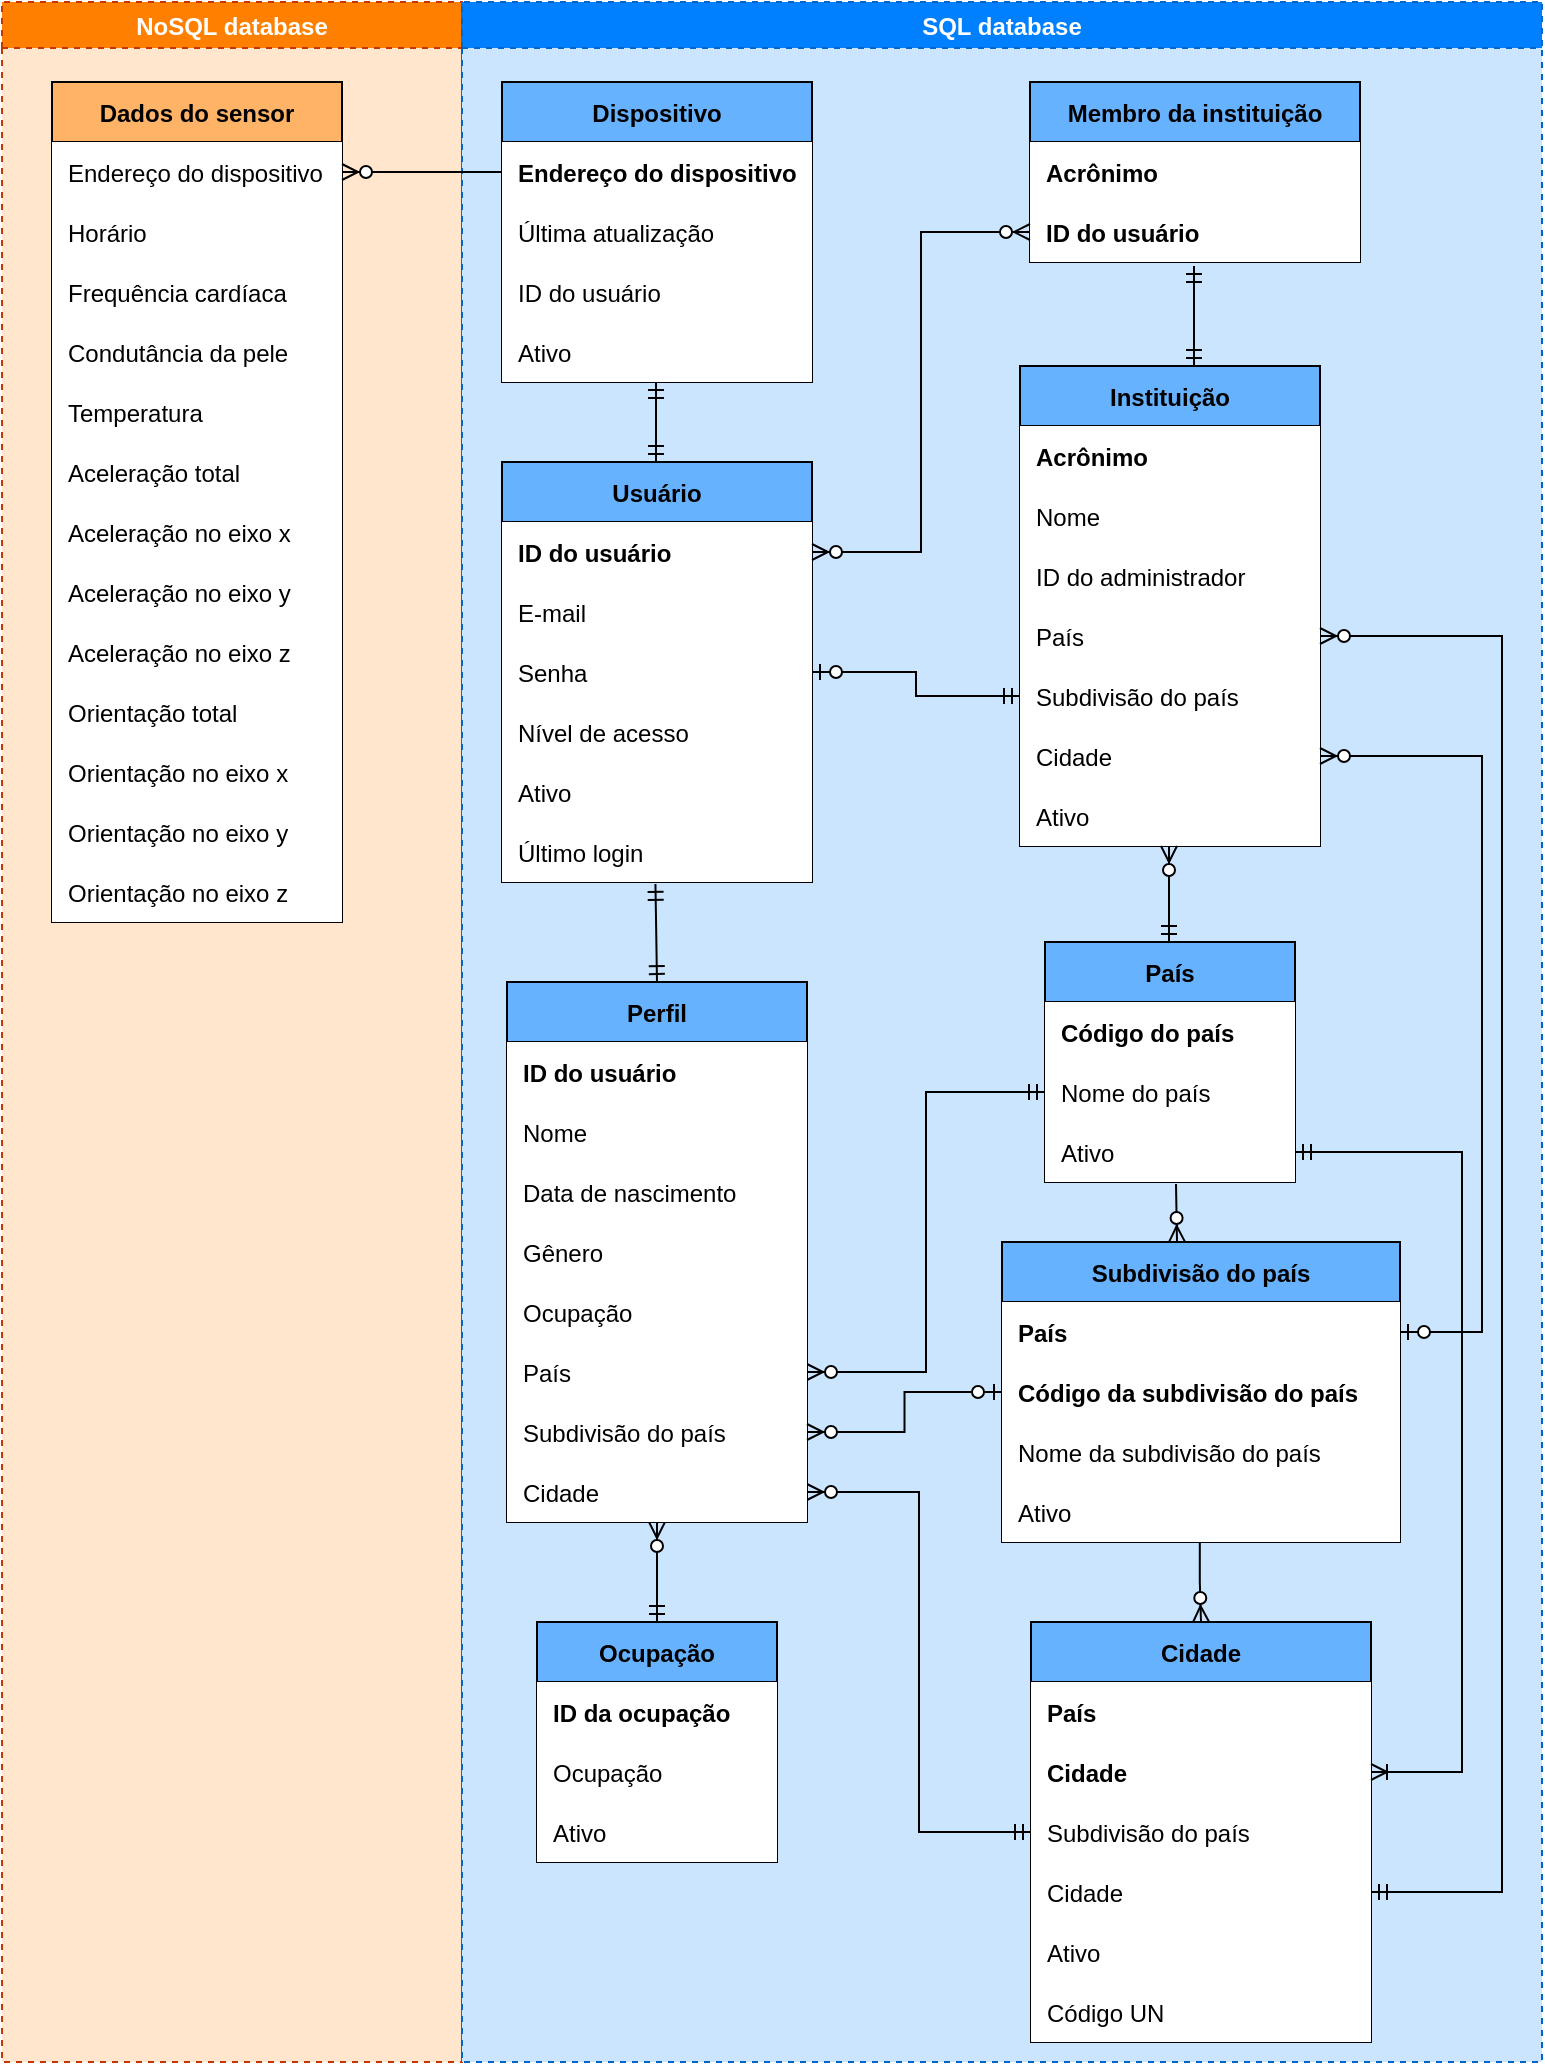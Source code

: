 <mxfile version="17.4.3" type="github">
  <diagram name="Page-1" id="52a04d89-c75d-2922-d76d-85b35f80e030">
    <mxGraphModel dx="1422" dy="794" grid="1" gridSize="10" guides="1" tooltips="1" connect="1" arrows="1" fold="1" page="1" pageScale="1" pageWidth="1100" pageHeight="850" background="none" math="0" shadow="0">
      <root>
        <mxCell id="0" />
        <mxCell id="1" parent="0" />
        <mxCell id="K3WVoDSNx91NNgabxfpI-1" value="NoSQL database" style="swimlane;dashed=1;fillColor=#FF8000;strokeColor=#C73500;fontColor=#FFFFFF;swimlaneFillColor=#FFE6CC;" vertex="1" parent="1">
          <mxGeometry width="230" height="1030" as="geometry" />
        </mxCell>
        <mxCell id="K3WVoDSNx91NNgabxfpI-2" value="Dados do sensor" style="shape=table;startSize=30;container=1;collapsible=1;childLayout=tableLayout;fixedRows=1;rowLines=0;fontStyle=1;align=center;resizeLast=1;fillColor=#FFB366;" vertex="1" parent="K3WVoDSNx91NNgabxfpI-1">
          <mxGeometry x="25" y="40" width="145" height="420" as="geometry" />
        </mxCell>
        <mxCell id="K3WVoDSNx91NNgabxfpI-3" style="shape=partialRectangle;collapsible=0;dropTarget=0;pointerEvents=0;fillColor=none;top=0;left=0;bottom=0;right=0;points=[[0,0.5],[1,0.5]];portConstraint=eastwest;" vertex="1" parent="K3WVoDSNx91NNgabxfpI-2">
          <mxGeometry y="30" width="145" height="30" as="geometry" />
        </mxCell>
        <mxCell id="K3WVoDSNx91NNgabxfpI-4" value="Endereço do dispositivo" style="shape=partialRectangle;connectable=0;fillColor=default;top=0;left=0;bottom=0;right=0;align=left;spacingLeft=6;overflow=hidden;" vertex="1" parent="K3WVoDSNx91NNgabxfpI-3">
          <mxGeometry width="145" height="30" as="geometry">
            <mxRectangle width="145" height="30" as="alternateBounds" />
          </mxGeometry>
        </mxCell>
        <mxCell id="K3WVoDSNx91NNgabxfpI-6" value="" style="shape=partialRectangle;collapsible=0;dropTarget=0;pointerEvents=0;fillColor=none;top=0;left=0;bottom=0;right=0;points=[[0,0.5],[1,0.5]];portConstraint=eastwest;" vertex="1" parent="K3WVoDSNx91NNgabxfpI-2">
          <mxGeometry y="60" width="145" height="30" as="geometry" />
        </mxCell>
        <mxCell id="K3WVoDSNx91NNgabxfpI-7" value="Horário" style="shape=partialRectangle;connectable=0;fillColor=default;top=0;left=0;bottom=0;right=0;align=left;spacingLeft=6;overflow=hidden;" vertex="1" parent="K3WVoDSNx91NNgabxfpI-6">
          <mxGeometry width="145" height="30" as="geometry">
            <mxRectangle width="145" height="30" as="alternateBounds" />
          </mxGeometry>
        </mxCell>
        <mxCell id="K3WVoDSNx91NNgabxfpI-9" value="" style="shape=partialRectangle;collapsible=0;dropTarget=0;pointerEvents=0;fillColor=none;top=0;left=0;bottom=0;right=0;points=[[0,0.5],[1,0.5]];portConstraint=eastwest;" vertex="1" parent="K3WVoDSNx91NNgabxfpI-2">
          <mxGeometry y="90" width="145" height="30" as="geometry" />
        </mxCell>
        <mxCell id="K3WVoDSNx91NNgabxfpI-10" value="Frequência cardíaca" style="shape=partialRectangle;connectable=0;fillColor=default;top=0;left=0;bottom=0;right=0;align=left;spacingLeft=6;overflow=hidden;" vertex="1" parent="K3WVoDSNx91NNgabxfpI-9">
          <mxGeometry width="145" height="30" as="geometry">
            <mxRectangle width="145" height="30" as="alternateBounds" />
          </mxGeometry>
        </mxCell>
        <mxCell id="K3WVoDSNx91NNgabxfpI-12" style="shape=partialRectangle;collapsible=0;dropTarget=0;pointerEvents=0;fillColor=none;top=0;left=0;bottom=0;right=0;points=[[0,0.5],[1,0.5]];portConstraint=eastwest;" vertex="1" parent="K3WVoDSNx91NNgabxfpI-2">
          <mxGeometry y="120" width="145" height="30" as="geometry" />
        </mxCell>
        <mxCell id="K3WVoDSNx91NNgabxfpI-13" value="Condutância da pele" style="shape=partialRectangle;connectable=0;fillColor=default;top=0;left=0;bottom=0;right=0;align=left;spacingLeft=6;overflow=hidden;" vertex="1" parent="K3WVoDSNx91NNgabxfpI-12">
          <mxGeometry width="145" height="30" as="geometry">
            <mxRectangle width="145" height="30" as="alternateBounds" />
          </mxGeometry>
        </mxCell>
        <mxCell id="K3WVoDSNx91NNgabxfpI-15" style="shape=partialRectangle;collapsible=0;dropTarget=0;pointerEvents=0;fillColor=none;top=0;left=0;bottom=0;right=0;points=[[0,0.5],[1,0.5]];portConstraint=eastwest;" vertex="1" parent="K3WVoDSNx91NNgabxfpI-2">
          <mxGeometry y="150" width="145" height="30" as="geometry" />
        </mxCell>
        <mxCell id="K3WVoDSNx91NNgabxfpI-16" value="Temperatura" style="shape=partialRectangle;connectable=0;fillColor=default;top=0;left=0;bottom=0;right=0;align=left;spacingLeft=6;overflow=hidden;" vertex="1" parent="K3WVoDSNx91NNgabxfpI-15">
          <mxGeometry width="145" height="30" as="geometry">
            <mxRectangle width="145" height="30" as="alternateBounds" />
          </mxGeometry>
        </mxCell>
        <mxCell id="K3WVoDSNx91NNgabxfpI-18" style="shape=partialRectangle;collapsible=0;dropTarget=0;pointerEvents=0;fillColor=none;top=0;left=0;bottom=0;right=0;points=[[0,0.5],[1,0.5]];portConstraint=eastwest;" vertex="1" parent="K3WVoDSNx91NNgabxfpI-2">
          <mxGeometry y="180" width="145" height="30" as="geometry" />
        </mxCell>
        <mxCell id="K3WVoDSNx91NNgabxfpI-19" value="Aceleração total" style="shape=partialRectangle;connectable=0;fillColor=default;top=0;left=0;bottom=0;right=0;align=left;spacingLeft=6;overflow=hidden;" vertex="1" parent="K3WVoDSNx91NNgabxfpI-18">
          <mxGeometry width="145" height="30" as="geometry">
            <mxRectangle width="145" height="30" as="alternateBounds" />
          </mxGeometry>
        </mxCell>
        <mxCell id="K3WVoDSNx91NNgabxfpI-21" style="shape=partialRectangle;collapsible=0;dropTarget=0;pointerEvents=0;fillColor=none;top=0;left=0;bottom=0;right=0;points=[[0,0.5],[1,0.5]];portConstraint=eastwest;" vertex="1" parent="K3WVoDSNx91NNgabxfpI-2">
          <mxGeometry y="210" width="145" height="30" as="geometry" />
        </mxCell>
        <mxCell id="K3WVoDSNx91NNgabxfpI-22" value="Aceleração no eixo x" style="shape=partialRectangle;connectable=0;fillColor=default;top=0;left=0;bottom=0;right=0;align=left;spacingLeft=6;overflow=hidden;" vertex="1" parent="K3WVoDSNx91NNgabxfpI-21">
          <mxGeometry width="145" height="30" as="geometry">
            <mxRectangle width="145" height="30" as="alternateBounds" />
          </mxGeometry>
        </mxCell>
        <mxCell id="K3WVoDSNx91NNgabxfpI-24" style="shape=partialRectangle;collapsible=0;dropTarget=0;pointerEvents=0;fillColor=none;top=0;left=0;bottom=0;right=0;points=[[0,0.5],[1,0.5]];portConstraint=eastwest;" vertex="1" parent="K3WVoDSNx91NNgabxfpI-2">
          <mxGeometry y="240" width="145" height="30" as="geometry" />
        </mxCell>
        <mxCell id="K3WVoDSNx91NNgabxfpI-25" value="Aceleração no eixo y" style="shape=partialRectangle;connectable=0;fillColor=default;top=0;left=0;bottom=0;right=0;align=left;spacingLeft=6;overflow=hidden;" vertex="1" parent="K3WVoDSNx91NNgabxfpI-24">
          <mxGeometry width="145" height="30" as="geometry">
            <mxRectangle width="145" height="30" as="alternateBounds" />
          </mxGeometry>
        </mxCell>
        <mxCell id="K3WVoDSNx91NNgabxfpI-27" style="shape=partialRectangle;collapsible=0;dropTarget=0;pointerEvents=0;fillColor=none;top=0;left=0;bottom=0;right=0;points=[[0,0.5],[1,0.5]];portConstraint=eastwest;" vertex="1" parent="K3WVoDSNx91NNgabxfpI-2">
          <mxGeometry y="270" width="145" height="30" as="geometry" />
        </mxCell>
        <mxCell id="K3WVoDSNx91NNgabxfpI-28" value="Aceleração no eixo z" style="shape=partialRectangle;connectable=0;fillColor=default;top=0;left=0;bottom=0;right=0;align=left;spacingLeft=6;overflow=hidden;" vertex="1" parent="K3WVoDSNx91NNgabxfpI-27">
          <mxGeometry width="145" height="30" as="geometry">
            <mxRectangle width="145" height="30" as="alternateBounds" />
          </mxGeometry>
        </mxCell>
        <mxCell id="K3WVoDSNx91NNgabxfpI-30" style="shape=partialRectangle;collapsible=0;dropTarget=0;pointerEvents=0;fillColor=none;top=0;left=0;bottom=0;right=0;points=[[0,0.5],[1,0.5]];portConstraint=eastwest;" vertex="1" parent="K3WVoDSNx91NNgabxfpI-2">
          <mxGeometry y="300" width="145" height="30" as="geometry" />
        </mxCell>
        <mxCell id="K3WVoDSNx91NNgabxfpI-31" value="Orientação total" style="shape=partialRectangle;connectable=0;fillColor=default;top=0;left=0;bottom=0;right=0;align=left;spacingLeft=6;overflow=hidden;" vertex="1" parent="K3WVoDSNx91NNgabxfpI-30">
          <mxGeometry width="145" height="30" as="geometry">
            <mxRectangle width="145" height="30" as="alternateBounds" />
          </mxGeometry>
        </mxCell>
        <mxCell id="K3WVoDSNx91NNgabxfpI-33" style="shape=partialRectangle;collapsible=0;dropTarget=0;pointerEvents=0;fillColor=none;top=0;left=0;bottom=0;right=0;points=[[0,0.5],[1,0.5]];portConstraint=eastwest;" vertex="1" parent="K3WVoDSNx91NNgabxfpI-2">
          <mxGeometry y="330" width="145" height="30" as="geometry" />
        </mxCell>
        <mxCell id="K3WVoDSNx91NNgabxfpI-34" value="Orientação no eixo x" style="shape=partialRectangle;connectable=0;fillColor=default;top=0;left=0;bottom=0;right=0;align=left;spacingLeft=6;overflow=hidden;" vertex="1" parent="K3WVoDSNx91NNgabxfpI-33">
          <mxGeometry width="145" height="30" as="geometry">
            <mxRectangle width="145" height="30" as="alternateBounds" />
          </mxGeometry>
        </mxCell>
        <mxCell id="K3WVoDSNx91NNgabxfpI-36" style="shape=partialRectangle;collapsible=0;dropTarget=0;pointerEvents=0;fillColor=none;top=0;left=0;bottom=0;right=0;points=[[0,0.5],[1,0.5]];portConstraint=eastwest;" vertex="1" parent="K3WVoDSNx91NNgabxfpI-2">
          <mxGeometry y="360" width="145" height="30" as="geometry" />
        </mxCell>
        <mxCell id="K3WVoDSNx91NNgabxfpI-37" value="Orientação no eixo y" style="shape=partialRectangle;connectable=0;fillColor=default;top=0;left=0;bottom=0;right=0;align=left;spacingLeft=6;overflow=hidden;" vertex="1" parent="K3WVoDSNx91NNgabxfpI-36">
          <mxGeometry width="145" height="30" as="geometry">
            <mxRectangle width="145" height="30" as="alternateBounds" />
          </mxGeometry>
        </mxCell>
        <mxCell id="K3WVoDSNx91NNgabxfpI-39" style="shape=partialRectangle;collapsible=0;dropTarget=0;pointerEvents=0;fillColor=none;top=0;left=0;bottom=0;right=0;points=[[0,0.5],[1,0.5]];portConstraint=eastwest;" vertex="1" parent="K3WVoDSNx91NNgabxfpI-2">
          <mxGeometry y="390" width="145" height="30" as="geometry" />
        </mxCell>
        <mxCell id="K3WVoDSNx91NNgabxfpI-40" value="Orientação no eixo z" style="shape=partialRectangle;connectable=0;fillColor=default;top=0;left=0;bottom=0;right=0;align=left;spacingLeft=6;overflow=hidden;" vertex="1" parent="K3WVoDSNx91NNgabxfpI-39">
          <mxGeometry width="145" height="30" as="geometry">
            <mxRectangle width="145" height="30" as="alternateBounds" />
          </mxGeometry>
        </mxCell>
        <mxCell id="K3WVoDSNx91NNgabxfpI-42" value="SQL database" style="swimlane;dashed=1;fillColor=#007FFF;fontColor=#ffffff;strokeColor=#0066CC;swimlaneFillColor=#CCE5FF;" vertex="1" parent="1">
          <mxGeometry x="230" width="540" height="1030" as="geometry" />
        </mxCell>
        <mxCell id="K3WVoDSNx91NNgabxfpI-43" value="" style="fontSize=12;html=1;endArrow=ERzeroToMany;endFill=1;rounded=0;entryX=0.5;entryY=0;entryDx=0;entryDy=0;exitX=0.62;exitY=1.033;exitDx=0;exitDy=0;exitPerimeter=0;" edge="1" parent="K3WVoDSNx91NNgabxfpI-42">
          <mxGeometry width="100" height="100" relative="1" as="geometry">
            <mxPoint x="357" y="590.99" as="sourcePoint" />
            <mxPoint x="357.5" y="620" as="targetPoint" />
          </mxGeometry>
        </mxCell>
        <mxCell id="K3WVoDSNx91NNgabxfpI-44" value="" style="edgeStyle=orthogonalEdgeStyle;fontSize=12;html=1;endArrow=ERzeroToMany;startArrow=ERmandOne;rounded=0;entryX=1;entryY=0.5;entryDx=0;entryDy=0;exitX=0;exitY=0.5;exitDx=0;exitDy=0;" edge="1" parent="K3WVoDSNx91NNgabxfpI-42" source="K3WVoDSNx91NNgabxfpI-112" target="K3WVoDSNx91NNgabxfpI-95">
          <mxGeometry width="100" height="100" relative="1" as="geometry">
            <mxPoint x="380" y="265" as="sourcePoint" />
            <mxPoint x="268" y="265" as="targetPoint" />
          </mxGeometry>
        </mxCell>
        <mxCell id="K3WVoDSNx91NNgabxfpI-45" value="" style="edgeStyle=orthogonalEdgeStyle;fontSize=12;html=1;endArrow=ERzeroToMany;startArrow=ERmandOne;rounded=0;entryX=1;entryY=0.5;entryDx=0;entryDy=0;exitX=0;exitY=0.5;exitDx=0;exitDy=0;" edge="1" parent="K3WVoDSNx91NNgabxfpI-42" source="K3WVoDSNx91NNgabxfpI-146" target="K3WVoDSNx91NNgabxfpI-103">
          <mxGeometry width="100" height="100" relative="1" as="geometry">
            <mxPoint x="380" y="431.25" as="sourcePoint" />
            <mxPoint x="268" y="302.5" as="targetPoint" />
          </mxGeometry>
        </mxCell>
        <mxCell id="K3WVoDSNx91NNgabxfpI-46" value="" style="fontSize=12;html=1;endArrow=ERzeroToMany;startArrow=ERmandOne;rounded=0;exitX=0.5;exitY=0;exitDx=0;exitDy=0;" edge="1" parent="K3WVoDSNx91NNgabxfpI-42" source="K3WVoDSNx91NNgabxfpI-162" target="K3WVoDSNx91NNgabxfpI-103">
          <mxGeometry width="100" height="100" relative="1" as="geometry">
            <mxPoint x="184.5" y="540" as="sourcePoint" />
            <mxPoint x="181.5" y="430" as="targetPoint" />
          </mxGeometry>
        </mxCell>
        <mxCell id="K3WVoDSNx91NNgabxfpI-47" value="" style="fontSize=12;html=1;endArrow=ERmandOne;startArrow=ERmandOne;rounded=0;entryX=0.495;entryY=1.033;entryDx=0;entryDy=0;entryPerimeter=0;exitX=0.5;exitY=0;exitDx=0;exitDy=0;" edge="1" parent="K3WVoDSNx91NNgabxfpI-42" target="K3WVoDSNx91NNgabxfpI-70" source="K3WVoDSNx91NNgabxfpI-74">
          <mxGeometry width="100" height="100" relative="1" as="geometry">
            <mxPoint x="189" y="490" as="sourcePoint" />
            <mxPoint x="160" y="370" as="targetPoint" />
          </mxGeometry>
        </mxCell>
        <mxCell id="K3WVoDSNx91NNgabxfpI-48" value="" style="fontSize=12;html=1;endArrow=ERzeroToMany;endFill=1;rounded=0;entryX=0.5;entryY=0;entryDx=0;entryDy=0;edgeStyle=orthogonalEdgeStyle;exitX=0.497;exitY=1;exitDx=0;exitDy=0;exitPerimeter=0;" edge="1" parent="K3WVoDSNx91NNgabxfpI-42" source="K3WVoDSNx91NNgabxfpI-133" target="K3WVoDSNx91NNgabxfpI-137">
          <mxGeometry width="100" height="100" relative="1" as="geometry">
            <mxPoint x="419" y="830" as="sourcePoint" />
            <mxPoint x="724" y="690" as="targetPoint" />
          </mxGeometry>
        </mxCell>
        <mxCell id="K3WVoDSNx91NNgabxfpI-49" value="Usuário" style="shape=table;startSize=30;container=1;collapsible=1;childLayout=tableLayout;fixedRows=1;rowLines=0;fontStyle=1;align=center;resizeLast=1;fillColor=#66B2FF;" vertex="1" parent="K3WVoDSNx91NNgabxfpI-42">
          <mxGeometry x="20" y="230" width="155" height="210" as="geometry" />
        </mxCell>
        <mxCell id="K3WVoDSNx91NNgabxfpI-50" value="" style="shape=partialRectangle;collapsible=0;dropTarget=0;pointerEvents=0;fillColor=none;top=0;left=0;bottom=1;right=0;points=[[0,0.5],[1,0.5]];portConstraint=eastwest;" vertex="1" parent="K3WVoDSNx91NNgabxfpI-49">
          <mxGeometry y="30" width="155" height="30" as="geometry" />
        </mxCell>
        <mxCell id="K3WVoDSNx91NNgabxfpI-52" value="ID do usuário" style="shape=partialRectangle;connectable=0;fillColor=default;top=0;left=0;bottom=0;right=0;align=left;spacingLeft=6;fontStyle=1;overflow=hidden;" vertex="1" parent="K3WVoDSNx91NNgabxfpI-50">
          <mxGeometry width="155" height="30" as="geometry">
            <mxRectangle width="155" height="30" as="alternateBounds" />
          </mxGeometry>
        </mxCell>
        <mxCell id="K3WVoDSNx91NNgabxfpI-54" value="" style="shape=partialRectangle;collapsible=0;dropTarget=0;pointerEvents=0;fillColor=none;top=0;left=0;bottom=0;right=0;points=[[0,0.5],[1,0.5]];portConstraint=eastwest;" vertex="1" parent="K3WVoDSNx91NNgabxfpI-49">
          <mxGeometry y="60" width="155" height="30" as="geometry" />
        </mxCell>
        <mxCell id="K3WVoDSNx91NNgabxfpI-56" value="E-mail" style="shape=partialRectangle;connectable=0;fillColor=default;top=0;left=0;bottom=0;right=0;align=left;spacingLeft=6;overflow=hidden;" vertex="1" parent="K3WVoDSNx91NNgabxfpI-54">
          <mxGeometry width="155" height="30" as="geometry">
            <mxRectangle width="155" height="30" as="alternateBounds" />
          </mxGeometry>
        </mxCell>
        <mxCell id="K3WVoDSNx91NNgabxfpI-58" value="" style="shape=partialRectangle;collapsible=0;dropTarget=0;pointerEvents=0;fillColor=none;top=0;left=0;bottom=0;right=0;points=[[0,0.5],[1,0.5]];portConstraint=eastwest;" vertex="1" parent="K3WVoDSNx91NNgabxfpI-49">
          <mxGeometry y="90" width="155" height="30" as="geometry" />
        </mxCell>
        <mxCell id="K3WVoDSNx91NNgabxfpI-60" value="Senha" style="shape=partialRectangle;connectable=0;fillColor=default;top=0;left=0;bottom=0;right=0;align=left;spacingLeft=6;overflow=hidden;" vertex="1" parent="K3WVoDSNx91NNgabxfpI-58">
          <mxGeometry width="155" height="30" as="geometry">
            <mxRectangle width="155" height="30" as="alternateBounds" />
          </mxGeometry>
        </mxCell>
        <mxCell id="K3WVoDSNx91NNgabxfpI-62" style="shape=partialRectangle;collapsible=0;dropTarget=0;pointerEvents=0;fillColor=none;top=0;left=0;bottom=0;right=0;points=[[0,0.5],[1,0.5]];portConstraint=eastwest;" vertex="1" parent="K3WVoDSNx91NNgabxfpI-49">
          <mxGeometry y="120" width="155" height="30" as="geometry" />
        </mxCell>
        <mxCell id="K3WVoDSNx91NNgabxfpI-64" value="Nível de acesso" style="shape=partialRectangle;connectable=0;fillColor=default;top=0;left=0;bottom=0;right=0;align=left;spacingLeft=6;overflow=hidden;" vertex="1" parent="K3WVoDSNx91NNgabxfpI-62">
          <mxGeometry width="155" height="30" as="geometry">
            <mxRectangle width="155" height="30" as="alternateBounds" />
          </mxGeometry>
        </mxCell>
        <mxCell id="K3WVoDSNx91NNgabxfpI-66" style="shape=partialRectangle;collapsible=0;dropTarget=0;pointerEvents=0;fillColor=none;top=0;left=0;bottom=0;right=0;points=[[0,0.5],[1,0.5]];portConstraint=eastwest;" vertex="1" parent="K3WVoDSNx91NNgabxfpI-49">
          <mxGeometry y="150" width="155" height="30" as="geometry" />
        </mxCell>
        <mxCell id="K3WVoDSNx91NNgabxfpI-68" value="Ativo" style="shape=partialRectangle;connectable=0;fillColor=default;top=0;left=0;bottom=0;right=0;align=left;spacingLeft=6;overflow=hidden;" vertex="1" parent="K3WVoDSNx91NNgabxfpI-66">
          <mxGeometry width="155" height="30" as="geometry">
            <mxRectangle width="155" height="30" as="alternateBounds" />
          </mxGeometry>
        </mxCell>
        <mxCell id="K3WVoDSNx91NNgabxfpI-70" style="shape=partialRectangle;collapsible=0;dropTarget=0;pointerEvents=0;fillColor=none;top=0;left=0;bottom=0;right=0;points=[[0,0.5],[1,0.5]];portConstraint=eastwest;" vertex="1" parent="K3WVoDSNx91NNgabxfpI-49">
          <mxGeometry y="180" width="155" height="30" as="geometry" />
        </mxCell>
        <mxCell id="K3WVoDSNx91NNgabxfpI-72" value="Último login" style="shape=partialRectangle;connectable=0;fillColor=default;top=0;left=0;bottom=0;right=0;align=left;spacingLeft=6;overflow=hidden;" vertex="1" parent="K3WVoDSNx91NNgabxfpI-70">
          <mxGeometry width="155" height="30" as="geometry">
            <mxRectangle width="155" height="30" as="alternateBounds" />
          </mxGeometry>
        </mxCell>
        <mxCell id="K3WVoDSNx91NNgabxfpI-74" value="Perfil" style="shape=table;startSize=30;container=1;collapsible=1;childLayout=tableLayout;fixedRows=1;rowLines=0;fontStyle=1;align=center;resizeLast=1;fillColor=#66B2FF;" vertex="1" parent="K3WVoDSNx91NNgabxfpI-42">
          <mxGeometry x="22.5" y="490" width="150" height="270" as="geometry" />
        </mxCell>
        <mxCell id="K3WVoDSNx91NNgabxfpI-75" value="" style="shape=partialRectangle;collapsible=0;dropTarget=0;pointerEvents=0;fillColor=none;top=0;left=0;bottom=1;right=0;points=[[0,0.5],[1,0.5]];portConstraint=eastwest;" vertex="1" parent="K3WVoDSNx91NNgabxfpI-74">
          <mxGeometry y="30" width="150" height="30" as="geometry" />
        </mxCell>
        <mxCell id="K3WVoDSNx91NNgabxfpI-77" value="ID do usuário" style="shape=partialRectangle;connectable=0;fillColor=default;top=0;left=0;bottom=0;right=0;align=left;spacingLeft=6;fontStyle=1;overflow=hidden;" vertex="1" parent="K3WVoDSNx91NNgabxfpI-75">
          <mxGeometry width="150" height="30" as="geometry">
            <mxRectangle width="150" height="30" as="alternateBounds" />
          </mxGeometry>
        </mxCell>
        <mxCell id="K3WVoDSNx91NNgabxfpI-79" value="" style="shape=partialRectangle;collapsible=0;dropTarget=0;pointerEvents=0;fillColor=none;top=0;left=0;bottom=0;right=0;points=[[0,0.5],[1,0.5]];portConstraint=eastwest;" vertex="1" parent="K3WVoDSNx91NNgabxfpI-74">
          <mxGeometry y="60" width="150" height="30" as="geometry" />
        </mxCell>
        <mxCell id="K3WVoDSNx91NNgabxfpI-81" value="Nome" style="shape=partialRectangle;connectable=0;fillColor=default;top=0;left=0;bottom=0;right=0;align=left;spacingLeft=6;overflow=hidden;" vertex="1" parent="K3WVoDSNx91NNgabxfpI-79">
          <mxGeometry width="150" height="30" as="geometry">
            <mxRectangle width="150" height="30" as="alternateBounds" />
          </mxGeometry>
        </mxCell>
        <mxCell id="K3WVoDSNx91NNgabxfpI-83" value="" style="shape=partialRectangle;collapsible=0;dropTarget=0;pointerEvents=0;fillColor=none;top=0;left=0;bottom=0;right=0;points=[[0,0.5],[1,0.5]];portConstraint=eastwest;" vertex="1" parent="K3WVoDSNx91NNgabxfpI-74">
          <mxGeometry y="90" width="150" height="30" as="geometry" />
        </mxCell>
        <mxCell id="K3WVoDSNx91NNgabxfpI-85" value="Data de nascimento" style="shape=partialRectangle;connectable=0;fillColor=default;top=0;left=0;bottom=0;right=0;align=left;spacingLeft=6;overflow=hidden;" vertex="1" parent="K3WVoDSNx91NNgabxfpI-83">
          <mxGeometry width="150" height="30" as="geometry">
            <mxRectangle width="150" height="30" as="alternateBounds" />
          </mxGeometry>
        </mxCell>
        <mxCell id="K3WVoDSNx91NNgabxfpI-87" style="shape=partialRectangle;collapsible=0;dropTarget=0;pointerEvents=0;fillColor=none;top=0;left=0;bottom=0;right=0;points=[[0,0.5],[1,0.5]];portConstraint=eastwest;" vertex="1" parent="K3WVoDSNx91NNgabxfpI-74">
          <mxGeometry y="120" width="150" height="30" as="geometry" />
        </mxCell>
        <mxCell id="K3WVoDSNx91NNgabxfpI-89" value="Gênero" style="shape=partialRectangle;connectable=0;fillColor=default;top=0;left=0;bottom=0;right=0;align=left;spacingLeft=6;overflow=hidden;" vertex="1" parent="K3WVoDSNx91NNgabxfpI-87">
          <mxGeometry width="150" height="30" as="geometry">
            <mxRectangle width="150" height="30" as="alternateBounds" />
          </mxGeometry>
        </mxCell>
        <mxCell id="K3WVoDSNx91NNgabxfpI-91" style="shape=partialRectangle;collapsible=0;dropTarget=0;pointerEvents=0;fillColor=none;top=0;left=0;bottom=0;right=0;points=[[0,0.5],[1,0.5]];portConstraint=eastwest;" vertex="1" parent="K3WVoDSNx91NNgabxfpI-74">
          <mxGeometry y="150" width="150" height="30" as="geometry" />
        </mxCell>
        <mxCell id="K3WVoDSNx91NNgabxfpI-93" value="Ocupação" style="shape=partialRectangle;connectable=0;fillColor=default;top=0;left=0;bottom=0;right=0;align=left;spacingLeft=6;overflow=hidden;" vertex="1" parent="K3WVoDSNx91NNgabxfpI-91">
          <mxGeometry width="150" height="30" as="geometry">
            <mxRectangle width="150" height="30" as="alternateBounds" />
          </mxGeometry>
        </mxCell>
        <mxCell id="K3WVoDSNx91NNgabxfpI-95" style="shape=partialRectangle;collapsible=0;dropTarget=0;pointerEvents=0;fillColor=none;top=0;left=0;bottom=0;right=0;points=[[0,0.5],[1,0.5]];portConstraint=eastwest;" vertex="1" parent="K3WVoDSNx91NNgabxfpI-74">
          <mxGeometry y="180" width="150" height="30" as="geometry" />
        </mxCell>
        <mxCell id="K3WVoDSNx91NNgabxfpI-97" value="País" style="shape=partialRectangle;connectable=0;fillColor=default;top=0;left=0;bottom=0;right=0;align=left;spacingLeft=6;overflow=hidden;" vertex="1" parent="K3WVoDSNx91NNgabxfpI-95">
          <mxGeometry width="150" height="30" as="geometry">
            <mxRectangle width="150" height="30" as="alternateBounds" />
          </mxGeometry>
        </mxCell>
        <mxCell id="K3WVoDSNx91NNgabxfpI-99" style="shape=partialRectangle;collapsible=0;dropTarget=0;pointerEvents=0;fillColor=none;top=0;left=0;bottom=0;right=0;points=[[0,0.5],[1,0.5]];portConstraint=eastwest;" vertex="1" parent="K3WVoDSNx91NNgabxfpI-74">
          <mxGeometry y="210" width="150" height="30" as="geometry" />
        </mxCell>
        <mxCell id="K3WVoDSNx91NNgabxfpI-101" value="Subdivisão do país" style="shape=partialRectangle;connectable=0;fillColor=default;top=0;left=0;bottom=0;right=0;align=left;spacingLeft=6;overflow=hidden;" vertex="1" parent="K3WVoDSNx91NNgabxfpI-99">
          <mxGeometry width="150" height="30" as="geometry">
            <mxRectangle width="150" height="30" as="alternateBounds" />
          </mxGeometry>
        </mxCell>
        <mxCell id="K3WVoDSNx91NNgabxfpI-103" style="shape=partialRectangle;collapsible=0;dropTarget=0;pointerEvents=0;fillColor=none;top=0;left=0;bottom=0;right=0;points=[[0,0.5],[1,0.5]];portConstraint=eastwest;" vertex="1" parent="K3WVoDSNx91NNgabxfpI-74">
          <mxGeometry y="240" width="150" height="30" as="geometry" />
        </mxCell>
        <mxCell id="K3WVoDSNx91NNgabxfpI-105" value="Cidade" style="shape=partialRectangle;connectable=0;fillColor=default;top=0;left=0;bottom=0;right=0;align=left;spacingLeft=6;overflow=hidden;" vertex="1" parent="K3WVoDSNx91NNgabxfpI-103">
          <mxGeometry width="150" height="30" as="geometry">
            <mxRectangle width="150" height="30" as="alternateBounds" />
          </mxGeometry>
        </mxCell>
        <mxCell id="K3WVoDSNx91NNgabxfpI-107" value="País" style="shape=table;startSize=30;container=1;collapsible=1;childLayout=tableLayout;fixedRows=1;rowLines=0;fontStyle=1;align=center;resizeLast=1;fillColor=#66B2FF;" vertex="1" parent="K3WVoDSNx91NNgabxfpI-42">
          <mxGeometry x="291.5" y="470" width="125" height="120" as="geometry" />
        </mxCell>
        <mxCell id="K3WVoDSNx91NNgabxfpI-108" value="" style="shape=partialRectangle;collapsible=0;dropTarget=0;pointerEvents=0;fillColor=none;top=0;left=0;bottom=1;right=0;points=[[0,0.5],[1,0.5]];portConstraint=eastwest;" vertex="1" parent="K3WVoDSNx91NNgabxfpI-107">
          <mxGeometry y="30" width="125" height="30" as="geometry" />
        </mxCell>
        <mxCell id="K3WVoDSNx91NNgabxfpI-110" value="Código do país" style="shape=partialRectangle;connectable=0;fillColor=default;top=0;left=0;bottom=0;right=0;align=left;spacingLeft=6;fontStyle=1;overflow=hidden;" vertex="1" parent="K3WVoDSNx91NNgabxfpI-108">
          <mxGeometry width="125" height="30" as="geometry">
            <mxRectangle width="125" height="30" as="alternateBounds" />
          </mxGeometry>
        </mxCell>
        <mxCell id="K3WVoDSNx91NNgabxfpI-112" value="" style="shape=partialRectangle;collapsible=0;dropTarget=0;pointerEvents=0;fillColor=none;top=0;left=0;bottom=0;right=0;points=[[0,0.5],[1,0.5]];portConstraint=eastwest;" vertex="1" parent="K3WVoDSNx91NNgabxfpI-107">
          <mxGeometry y="60" width="125" height="30" as="geometry" />
        </mxCell>
        <mxCell id="K3WVoDSNx91NNgabxfpI-114" value="Nome do país" style="shape=partialRectangle;connectable=0;fillColor=default;top=0;left=0;bottom=0;right=0;align=left;spacingLeft=6;overflow=hidden;" vertex="1" parent="K3WVoDSNx91NNgabxfpI-112">
          <mxGeometry width="125" height="30" as="geometry">
            <mxRectangle width="125" height="30" as="alternateBounds" />
          </mxGeometry>
        </mxCell>
        <mxCell id="K3WVoDSNx91NNgabxfpI-116" value="" style="shape=partialRectangle;collapsible=0;dropTarget=0;pointerEvents=0;fillColor=none;top=0;left=0;bottom=0;right=0;points=[[0,0.5],[1,0.5]];portConstraint=eastwest;" vertex="1" parent="K3WVoDSNx91NNgabxfpI-107">
          <mxGeometry y="90" width="125" height="30" as="geometry" />
        </mxCell>
        <mxCell id="K3WVoDSNx91NNgabxfpI-118" value="Ativo" style="shape=partialRectangle;connectable=0;fillColor=default;top=0;left=0;bottom=0;right=0;align=left;spacingLeft=6;overflow=hidden;" vertex="1" parent="K3WVoDSNx91NNgabxfpI-116">
          <mxGeometry width="125" height="30" as="geometry">
            <mxRectangle width="125" height="30" as="alternateBounds" />
          </mxGeometry>
        </mxCell>
        <mxCell id="K3WVoDSNx91NNgabxfpI-120" value="Subdivisão do país" style="shape=table;startSize=30;container=1;collapsible=1;childLayout=tableLayout;fixedRows=1;rowLines=0;fontStyle=1;align=center;resizeLast=1;fillColor=#66B2FF;" vertex="1" parent="K3WVoDSNx91NNgabxfpI-42">
          <mxGeometry x="270" y="620" width="199" height="150" as="geometry" />
        </mxCell>
        <mxCell id="K3WVoDSNx91NNgabxfpI-121" value="" style="shape=partialRectangle;collapsible=0;dropTarget=0;pointerEvents=0;fillColor=none;top=0;left=0;bottom=1;right=0;points=[[0,0.5],[1,0.5]];portConstraint=eastwest;" vertex="1" parent="K3WVoDSNx91NNgabxfpI-120">
          <mxGeometry y="30" width="199" height="30" as="geometry" />
        </mxCell>
        <mxCell id="K3WVoDSNx91NNgabxfpI-123" value="País" style="shape=partialRectangle;connectable=0;fillColor=default;top=0;left=0;bottom=0;right=0;align=left;spacingLeft=6;fontStyle=1;overflow=hidden;" vertex="1" parent="K3WVoDSNx91NNgabxfpI-121">
          <mxGeometry width="199" height="30" as="geometry">
            <mxRectangle width="199" height="30" as="alternateBounds" />
          </mxGeometry>
        </mxCell>
        <mxCell id="K3WVoDSNx91NNgabxfpI-125" style="shape=partialRectangle;collapsible=0;dropTarget=0;pointerEvents=0;fillColor=none;top=0;left=0;bottom=1;right=0;points=[[0,0.5],[1,0.5]];portConstraint=eastwest;" vertex="1" parent="K3WVoDSNx91NNgabxfpI-120">
          <mxGeometry y="60" width="199" height="30" as="geometry" />
        </mxCell>
        <mxCell id="K3WVoDSNx91NNgabxfpI-127" value="Código da subdivisão do país" style="shape=partialRectangle;connectable=0;fillColor=default;top=0;left=0;bottom=0;right=0;align=left;spacingLeft=6;fontStyle=1;overflow=hidden;" vertex="1" parent="K3WVoDSNx91NNgabxfpI-125">
          <mxGeometry width="199" height="30" as="geometry">
            <mxRectangle width="199" height="30" as="alternateBounds" />
          </mxGeometry>
        </mxCell>
        <mxCell id="K3WVoDSNx91NNgabxfpI-129" value="" style="shape=partialRectangle;collapsible=0;dropTarget=0;pointerEvents=0;fillColor=none;top=0;left=0;bottom=0;right=0;points=[[0,0.5],[1,0.5]];portConstraint=eastwest;" vertex="1" parent="K3WVoDSNx91NNgabxfpI-120">
          <mxGeometry y="90" width="199" height="30" as="geometry" />
        </mxCell>
        <mxCell id="K3WVoDSNx91NNgabxfpI-131" value="Nome da subdivisão do país" style="shape=partialRectangle;connectable=0;fillColor=default;top=0;left=0;bottom=0;right=0;align=left;spacingLeft=6;overflow=hidden;" vertex="1" parent="K3WVoDSNx91NNgabxfpI-129">
          <mxGeometry width="199" height="30" as="geometry">
            <mxRectangle width="199" height="30" as="alternateBounds" />
          </mxGeometry>
        </mxCell>
        <mxCell id="K3WVoDSNx91NNgabxfpI-133" value="" style="shape=partialRectangle;collapsible=0;dropTarget=0;pointerEvents=0;fillColor=none;top=0;left=0;bottom=0;right=0;points=[[0,0.5],[1,0.5]];portConstraint=eastwest;" vertex="1" parent="K3WVoDSNx91NNgabxfpI-120">
          <mxGeometry y="120" width="199" height="30" as="geometry" />
        </mxCell>
        <mxCell id="K3WVoDSNx91NNgabxfpI-135" value="Ativo" style="shape=partialRectangle;connectable=0;fillColor=default;top=0;left=0;bottom=0;right=0;align=left;spacingLeft=6;overflow=hidden;" vertex="1" parent="K3WVoDSNx91NNgabxfpI-133">
          <mxGeometry width="199" height="30" as="geometry">
            <mxRectangle width="199" height="30" as="alternateBounds" />
          </mxGeometry>
        </mxCell>
        <mxCell id="K3WVoDSNx91NNgabxfpI-137" value="Cidade" style="shape=table;startSize=30;container=1;collapsible=1;childLayout=tableLayout;fixedRows=1;rowLines=0;fontStyle=1;align=center;resizeLast=1;fillColor=#66B2FF;" vertex="1" parent="K3WVoDSNx91NNgabxfpI-42">
          <mxGeometry x="284.5" y="810" width="170" height="210" as="geometry" />
        </mxCell>
        <mxCell id="K3WVoDSNx91NNgabxfpI-138" value="" style="shape=partialRectangle;collapsible=0;dropTarget=0;pointerEvents=0;fillColor=none;top=0;left=0;bottom=1;right=0;points=[[0,0.5],[1,0.5]];portConstraint=eastwest;" vertex="1" parent="K3WVoDSNx91NNgabxfpI-137">
          <mxGeometry y="30" width="170" height="30" as="geometry" />
        </mxCell>
        <mxCell id="K3WVoDSNx91NNgabxfpI-140" value="País" style="shape=partialRectangle;connectable=0;fillColor=default;top=0;left=0;bottom=0;right=0;align=left;spacingLeft=6;fontStyle=1;overflow=hidden;" vertex="1" parent="K3WVoDSNx91NNgabxfpI-138">
          <mxGeometry width="170" height="30" as="geometry">
            <mxRectangle width="170" height="30" as="alternateBounds" />
          </mxGeometry>
        </mxCell>
        <mxCell id="K3WVoDSNx91NNgabxfpI-142" style="shape=partialRectangle;collapsible=0;dropTarget=0;pointerEvents=0;fillColor=none;top=0;left=0;bottom=1;right=0;points=[[0,0.5],[1,0.5]];portConstraint=eastwest;" vertex="1" parent="K3WVoDSNx91NNgabxfpI-137">
          <mxGeometry y="60" width="170" height="30" as="geometry" />
        </mxCell>
        <mxCell id="K3WVoDSNx91NNgabxfpI-144" value="Cidade" style="shape=partialRectangle;connectable=0;fillColor=default;top=0;left=0;bottom=0;right=0;align=left;spacingLeft=6;fontStyle=1;overflow=hidden;" vertex="1" parent="K3WVoDSNx91NNgabxfpI-142">
          <mxGeometry width="170" height="30" as="geometry">
            <mxRectangle width="170" height="30" as="alternateBounds" />
          </mxGeometry>
        </mxCell>
        <mxCell id="K3WVoDSNx91NNgabxfpI-146" value="" style="shape=partialRectangle;collapsible=0;dropTarget=0;pointerEvents=0;fillColor=none;top=0;left=0;bottom=0;right=0;points=[[0,0.5],[1,0.5]];portConstraint=eastwest;" vertex="1" parent="K3WVoDSNx91NNgabxfpI-137">
          <mxGeometry y="90" width="170" height="30" as="geometry" />
        </mxCell>
        <mxCell id="K3WVoDSNx91NNgabxfpI-148" value="Subdivisão do país" style="shape=partialRectangle;connectable=0;fillColor=default;top=0;left=0;bottom=0;right=0;align=left;spacingLeft=6;overflow=hidden;" vertex="1" parent="K3WVoDSNx91NNgabxfpI-146">
          <mxGeometry width="170" height="30" as="geometry">
            <mxRectangle width="170" height="30" as="alternateBounds" />
          </mxGeometry>
        </mxCell>
        <mxCell id="K3WVoDSNx91NNgabxfpI-150" style="shape=partialRectangle;collapsible=0;dropTarget=0;pointerEvents=0;fillColor=none;top=0;left=0;bottom=0;right=0;points=[[0,0.5],[1,0.5]];portConstraint=eastwest;" vertex="1" parent="K3WVoDSNx91NNgabxfpI-137">
          <mxGeometry y="120" width="170" height="30" as="geometry" />
        </mxCell>
        <mxCell id="K3WVoDSNx91NNgabxfpI-152" value="Cidade" style="shape=partialRectangle;connectable=0;fillColor=default;top=0;left=0;bottom=0;right=0;align=left;spacingLeft=6;overflow=hidden;" vertex="1" parent="K3WVoDSNx91NNgabxfpI-150">
          <mxGeometry width="170" height="30" as="geometry">
            <mxRectangle width="170" height="30" as="alternateBounds" />
          </mxGeometry>
        </mxCell>
        <mxCell id="K3WVoDSNx91NNgabxfpI-154" value="" style="shape=partialRectangle;collapsible=0;dropTarget=0;pointerEvents=0;fillColor=none;top=0;left=0;bottom=0;right=0;points=[[0,0.5],[1,0.5]];portConstraint=eastwest;" vertex="1" parent="K3WVoDSNx91NNgabxfpI-137">
          <mxGeometry y="150" width="170" height="30" as="geometry" />
        </mxCell>
        <mxCell id="K3WVoDSNx91NNgabxfpI-156" value="Ativo" style="shape=partialRectangle;connectable=0;fillColor=default;top=0;left=0;bottom=0;right=0;align=left;spacingLeft=6;overflow=hidden;" vertex="1" parent="K3WVoDSNx91NNgabxfpI-154">
          <mxGeometry width="170" height="30" as="geometry">
            <mxRectangle width="170" height="30" as="alternateBounds" />
          </mxGeometry>
        </mxCell>
        <mxCell id="K3WVoDSNx91NNgabxfpI-158" style="shape=partialRectangle;collapsible=0;dropTarget=0;pointerEvents=0;fillColor=none;top=0;left=0;bottom=0;right=0;points=[[0,0.5],[1,0.5]];portConstraint=eastwest;" vertex="1" parent="K3WVoDSNx91NNgabxfpI-137">
          <mxGeometry y="180" width="170" height="30" as="geometry" />
        </mxCell>
        <mxCell id="K3WVoDSNx91NNgabxfpI-160" value="Código UN" style="shape=partialRectangle;connectable=0;fillColor=default;top=0;left=0;bottom=0;right=0;align=left;spacingLeft=6;overflow=hidden;" vertex="1" parent="K3WVoDSNx91NNgabxfpI-158">
          <mxGeometry width="170" height="30" as="geometry">
            <mxRectangle width="170" height="30" as="alternateBounds" />
          </mxGeometry>
        </mxCell>
        <mxCell id="K3WVoDSNx91NNgabxfpI-162" value="Ocupação" style="shape=table;startSize=30;container=1;collapsible=1;childLayout=tableLayout;fixedRows=1;rowLines=0;fontStyle=1;align=center;resizeLast=1;fillColor=#66B2FF;" vertex="1" parent="K3WVoDSNx91NNgabxfpI-42">
          <mxGeometry x="37.5" y="810" width="120" height="120" as="geometry" />
        </mxCell>
        <mxCell id="K3WVoDSNx91NNgabxfpI-163" style="shape=partialRectangle;collapsible=0;dropTarget=0;pointerEvents=0;fillColor=none;top=0;left=0;bottom=1;right=0;points=[[0,0.5],[1,0.5]];portConstraint=eastwest;" vertex="1" parent="K3WVoDSNx91NNgabxfpI-162">
          <mxGeometry y="30" width="120" height="30" as="geometry" />
        </mxCell>
        <mxCell id="K3WVoDSNx91NNgabxfpI-165" value="ID da ocupação" style="shape=partialRectangle;connectable=0;fillColor=default;top=0;left=0;bottom=0;right=0;align=left;spacingLeft=6;fontStyle=1;overflow=hidden;" vertex="1" parent="K3WVoDSNx91NNgabxfpI-163">
          <mxGeometry width="120" height="30" as="geometry">
            <mxRectangle width="120" height="30" as="alternateBounds" />
          </mxGeometry>
        </mxCell>
        <mxCell id="K3WVoDSNx91NNgabxfpI-167" value="" style="shape=partialRectangle;collapsible=0;dropTarget=0;pointerEvents=0;fillColor=none;top=0;left=0;bottom=1;right=0;points=[[0,0.5],[1,0.5]];portConstraint=eastwest;" vertex="1" parent="K3WVoDSNx91NNgabxfpI-162">
          <mxGeometry y="60" width="120" height="30" as="geometry" />
        </mxCell>
        <mxCell id="K3WVoDSNx91NNgabxfpI-169" value="Ocupação" style="shape=partialRectangle;connectable=0;fillColor=default;top=0;left=0;bottom=0;right=0;align=left;spacingLeft=6;fontStyle=0;overflow=hidden;" vertex="1" parent="K3WVoDSNx91NNgabxfpI-167">
          <mxGeometry width="120" height="30" as="geometry">
            <mxRectangle width="120" height="30" as="alternateBounds" />
          </mxGeometry>
        </mxCell>
        <mxCell id="K3WVoDSNx91NNgabxfpI-171" style="shape=partialRectangle;collapsible=0;dropTarget=0;pointerEvents=0;fillColor=none;top=0;left=0;bottom=1;right=0;points=[[0,0.5],[1,0.5]];portConstraint=eastwest;" vertex="1" parent="K3WVoDSNx91NNgabxfpI-162">
          <mxGeometry y="90" width="120" height="30" as="geometry" />
        </mxCell>
        <mxCell id="K3WVoDSNx91NNgabxfpI-173" value="Ativo" style="shape=partialRectangle;connectable=0;fillColor=default;top=0;left=0;bottom=0;right=0;align=left;spacingLeft=6;fontStyle=0;overflow=hidden;" vertex="1" parent="K3WVoDSNx91NNgabxfpI-171">
          <mxGeometry width="120" height="30" as="geometry">
            <mxRectangle width="120" height="30" as="alternateBounds" />
          </mxGeometry>
        </mxCell>
        <mxCell id="K3WVoDSNx91NNgabxfpI-175" value="Dispositivo" style="shape=table;startSize=30;container=1;collapsible=1;childLayout=tableLayout;fixedRows=1;rowLines=0;fontStyle=1;align=center;resizeLast=1;fillColor=#66B2FF;" vertex="1" parent="K3WVoDSNx91NNgabxfpI-42">
          <mxGeometry x="20" y="40" width="155" height="150" as="geometry" />
        </mxCell>
        <mxCell id="K3WVoDSNx91NNgabxfpI-176" value="" style="shape=partialRectangle;collapsible=0;dropTarget=0;pointerEvents=0;fillColor=none;top=0;left=0;bottom=1;right=0;points=[[0,0.5],[1,0.5]];portConstraint=eastwest;" vertex="1" parent="K3WVoDSNx91NNgabxfpI-175">
          <mxGeometry y="30" width="155" height="30" as="geometry" />
        </mxCell>
        <mxCell id="K3WVoDSNx91NNgabxfpI-178" value="Endereço do dispositivo" style="shape=partialRectangle;connectable=0;fillColor=default;top=0;left=0;bottom=0;right=0;align=left;spacingLeft=6;fontStyle=1;overflow=hidden;" vertex="1" parent="K3WVoDSNx91NNgabxfpI-176">
          <mxGeometry width="155" height="30" as="geometry">
            <mxRectangle width="155" height="30" as="alternateBounds" />
          </mxGeometry>
        </mxCell>
        <mxCell id="K3WVoDSNx91NNgabxfpI-180" value="" style="shape=partialRectangle;collapsible=0;dropTarget=0;pointerEvents=0;fillColor=none;top=0;left=0;bottom=0;right=0;points=[[0,0.5],[1,0.5]];portConstraint=eastwest;" vertex="1" parent="K3WVoDSNx91NNgabxfpI-175">
          <mxGeometry y="60" width="155" height="30" as="geometry" />
        </mxCell>
        <mxCell id="K3WVoDSNx91NNgabxfpI-182" value="Última atualização" style="shape=partialRectangle;connectable=0;fillColor=default;top=0;left=0;bottom=0;right=0;align=left;spacingLeft=6;overflow=hidden;" vertex="1" parent="K3WVoDSNx91NNgabxfpI-180">
          <mxGeometry width="155" height="30" as="geometry">
            <mxRectangle width="155" height="30" as="alternateBounds" />
          </mxGeometry>
        </mxCell>
        <mxCell id="K3WVoDSNx91NNgabxfpI-184" value="" style="shape=partialRectangle;collapsible=0;dropTarget=0;pointerEvents=0;fillColor=none;top=0;left=0;bottom=0;right=0;points=[[0,0.5],[1,0.5]];portConstraint=eastwest;" vertex="1" parent="K3WVoDSNx91NNgabxfpI-175">
          <mxGeometry y="90" width="155" height="30" as="geometry" />
        </mxCell>
        <mxCell id="K3WVoDSNx91NNgabxfpI-186" value="ID do usuário" style="shape=partialRectangle;connectable=0;fillColor=default;top=0;left=0;bottom=0;right=0;align=left;spacingLeft=6;overflow=hidden;" vertex="1" parent="K3WVoDSNx91NNgabxfpI-184">
          <mxGeometry width="155" height="30" as="geometry">
            <mxRectangle width="155" height="30" as="alternateBounds" />
          </mxGeometry>
        </mxCell>
        <mxCell id="K3WVoDSNx91NNgabxfpI-188" style="shape=partialRectangle;collapsible=0;dropTarget=0;pointerEvents=0;fillColor=none;top=0;left=0;bottom=0;right=0;points=[[0,0.5],[1,0.5]];portConstraint=eastwest;" vertex="1" parent="K3WVoDSNx91NNgabxfpI-175">
          <mxGeometry y="120" width="155" height="30" as="geometry" />
        </mxCell>
        <mxCell id="K3WVoDSNx91NNgabxfpI-190" value="Ativo" style="shape=partialRectangle;connectable=0;fillColor=default;top=0;left=0;bottom=0;right=0;align=left;spacingLeft=6;overflow=hidden;" vertex="1" parent="K3WVoDSNx91NNgabxfpI-188">
          <mxGeometry width="155" height="30" as="geometry">
            <mxRectangle width="155" height="30" as="alternateBounds" />
          </mxGeometry>
        </mxCell>
        <mxCell id="K3WVoDSNx91NNgabxfpI-192" value="" style="fontSize=12;html=1;endArrow=ERmandOne;startArrow=ERmandOne;rounded=0;exitX=0.5;exitY=0;exitDx=0;exitDy=0;" edge="1" parent="K3WVoDSNx91NNgabxfpI-42">
          <mxGeometry width="100" height="100" relative="1" as="geometry">
            <mxPoint x="97" y="230" as="sourcePoint" />
            <mxPoint x="97" y="190" as="targetPoint" />
            <Array as="points" />
          </mxGeometry>
        </mxCell>
        <mxCell id="K3WVoDSNx91NNgabxfpI-193" value="" style="edgeStyle=orthogonalEdgeStyle;fontSize=12;html=1;endArrow=ERzeroToMany;startArrow=ERzeroToOne;rounded=0;exitX=0;exitY=0.5;exitDx=0;exitDy=0;entryX=1;entryY=0.5;entryDx=0;entryDy=0;" edge="1" parent="K3WVoDSNx91NNgabxfpI-42" source="K3WVoDSNx91NNgabxfpI-125" target="K3WVoDSNx91NNgabxfpI-99">
          <mxGeometry width="100" height="100" relative="1" as="geometry">
            <mxPoint x="700" y="470" as="sourcePoint" />
            <mxPoint x="800" y="370" as="targetPoint" />
          </mxGeometry>
        </mxCell>
        <mxCell id="K3WVoDSNx91NNgabxfpI-194" value="Instituição" style="shape=table;startSize=30;container=1;collapsible=1;childLayout=tableLayout;fixedRows=1;rowLines=0;fontStyle=1;align=center;resizeLast=1;fillColor=#66B2FF;" vertex="1" parent="K3WVoDSNx91NNgabxfpI-42">
          <mxGeometry x="279" y="182" width="150" height="240" as="geometry" />
        </mxCell>
        <mxCell id="K3WVoDSNx91NNgabxfpI-195" value="" style="shape=partialRectangle;collapsible=0;dropTarget=0;pointerEvents=0;fillColor=none;top=0;left=0;bottom=1;right=0;points=[[0,0.5],[1,0.5]];portConstraint=eastwest;" vertex="1" parent="K3WVoDSNx91NNgabxfpI-194">
          <mxGeometry y="30" width="150" height="30" as="geometry" />
        </mxCell>
        <mxCell id="K3WVoDSNx91NNgabxfpI-197" value="Acrônimo" style="shape=partialRectangle;connectable=0;fillColor=default;top=0;left=0;bottom=0;right=0;align=left;spacingLeft=6;fontStyle=1;overflow=hidden;" vertex="1" parent="K3WVoDSNx91NNgabxfpI-195">
          <mxGeometry width="150" height="30" as="geometry">
            <mxRectangle width="150" height="30" as="alternateBounds" />
          </mxGeometry>
        </mxCell>
        <mxCell id="K3WVoDSNx91NNgabxfpI-199" value="" style="shape=partialRectangle;collapsible=0;dropTarget=0;pointerEvents=0;fillColor=none;top=0;left=0;bottom=0;right=0;points=[[0,0.5],[1,0.5]];portConstraint=eastwest;" vertex="1" parent="K3WVoDSNx91NNgabxfpI-194">
          <mxGeometry y="60" width="150" height="30" as="geometry" />
        </mxCell>
        <mxCell id="K3WVoDSNx91NNgabxfpI-201" value="Nome" style="shape=partialRectangle;connectable=0;fillColor=default;top=0;left=0;bottom=0;right=0;align=left;spacingLeft=6;overflow=hidden;" vertex="1" parent="K3WVoDSNx91NNgabxfpI-199">
          <mxGeometry width="150" height="30" as="geometry">
            <mxRectangle width="150" height="30" as="alternateBounds" />
          </mxGeometry>
        </mxCell>
        <mxCell id="K3WVoDSNx91NNgabxfpI-203" value="" style="shape=partialRectangle;collapsible=0;dropTarget=0;pointerEvents=0;fillColor=none;top=0;left=0;bottom=0;right=0;points=[[0,0.5],[1,0.5]];portConstraint=eastwest;" vertex="1" parent="K3WVoDSNx91NNgabxfpI-194">
          <mxGeometry y="90" width="150" height="30" as="geometry" />
        </mxCell>
        <mxCell id="K3WVoDSNx91NNgabxfpI-205" value="ID do administrador" style="shape=partialRectangle;connectable=0;fillColor=default;top=0;left=0;bottom=0;right=0;align=left;spacingLeft=6;overflow=hidden;" vertex="1" parent="K3WVoDSNx91NNgabxfpI-203">
          <mxGeometry width="150" height="30" as="geometry">
            <mxRectangle width="150" height="30" as="alternateBounds" />
          </mxGeometry>
        </mxCell>
        <mxCell id="K3WVoDSNx91NNgabxfpI-207" style="shape=partialRectangle;collapsible=0;dropTarget=0;pointerEvents=0;fillColor=none;top=0;left=0;bottom=0;right=0;points=[[0,0.5],[1,0.5]];portConstraint=eastwest;" vertex="1" parent="K3WVoDSNx91NNgabxfpI-194">
          <mxGeometry y="120" width="150" height="30" as="geometry" />
        </mxCell>
        <mxCell id="K3WVoDSNx91NNgabxfpI-209" value="País" style="shape=partialRectangle;connectable=0;fillColor=default;top=0;left=0;bottom=0;right=0;align=left;spacingLeft=6;overflow=hidden;" vertex="1" parent="K3WVoDSNx91NNgabxfpI-207">
          <mxGeometry width="150" height="30" as="geometry">
            <mxRectangle width="150" height="30" as="alternateBounds" />
          </mxGeometry>
        </mxCell>
        <mxCell id="K3WVoDSNx91NNgabxfpI-211" style="shape=partialRectangle;collapsible=0;dropTarget=0;pointerEvents=0;fillColor=none;top=0;left=0;bottom=0;right=0;points=[[0,0.5],[1,0.5]];portConstraint=eastwest;" vertex="1" parent="K3WVoDSNx91NNgabxfpI-194">
          <mxGeometry y="150" width="150" height="30" as="geometry" />
        </mxCell>
        <mxCell id="K3WVoDSNx91NNgabxfpI-213" value="Subdivisão do país" style="shape=partialRectangle;connectable=0;fillColor=default;top=0;left=0;bottom=0;right=0;align=left;spacingLeft=6;overflow=hidden;" vertex="1" parent="K3WVoDSNx91NNgabxfpI-211">
          <mxGeometry width="150" height="30" as="geometry">
            <mxRectangle width="150" height="30" as="alternateBounds" />
          </mxGeometry>
        </mxCell>
        <mxCell id="K3WVoDSNx91NNgabxfpI-215" style="shape=partialRectangle;collapsible=0;dropTarget=0;pointerEvents=0;fillColor=none;top=0;left=0;bottom=0;right=0;points=[[0,0.5],[1,0.5]];portConstraint=eastwest;" vertex="1" parent="K3WVoDSNx91NNgabxfpI-194">
          <mxGeometry y="180" width="150" height="30" as="geometry" />
        </mxCell>
        <mxCell id="K3WVoDSNx91NNgabxfpI-217" value="Cidade" style="shape=partialRectangle;connectable=0;fillColor=default;top=0;left=0;bottom=0;right=0;align=left;spacingLeft=6;overflow=hidden;" vertex="1" parent="K3WVoDSNx91NNgabxfpI-215">
          <mxGeometry width="150" height="30" as="geometry">
            <mxRectangle width="150" height="30" as="alternateBounds" />
          </mxGeometry>
        </mxCell>
        <mxCell id="K3WVoDSNx91NNgabxfpI-219" style="shape=partialRectangle;collapsible=0;dropTarget=0;pointerEvents=0;fillColor=none;top=0;left=0;bottom=0;right=0;points=[[0,0.5],[1,0.5]];portConstraint=eastwest;" vertex="1" parent="K3WVoDSNx91NNgabxfpI-194">
          <mxGeometry y="210" width="150" height="30" as="geometry" />
        </mxCell>
        <mxCell id="K3WVoDSNx91NNgabxfpI-221" value="Ativo" style="shape=partialRectangle;connectable=0;fillColor=default;top=0;left=0;bottom=0;right=0;align=left;spacingLeft=6;overflow=hidden;" vertex="1" parent="K3WVoDSNx91NNgabxfpI-219">
          <mxGeometry width="150" height="30" as="geometry">
            <mxRectangle width="150" height="30" as="alternateBounds" />
          </mxGeometry>
        </mxCell>
        <mxCell id="K3WVoDSNx91NNgabxfpI-223" value="Membro da instituição" style="shape=table;startSize=30;container=1;collapsible=1;childLayout=tableLayout;fixedRows=1;rowLines=0;fontStyle=1;align=center;resizeLast=1;fillColor=#66B2FF;" vertex="1" parent="K3WVoDSNx91NNgabxfpI-42">
          <mxGeometry x="284" y="40" width="165" height="90" as="geometry" />
        </mxCell>
        <mxCell id="K3WVoDSNx91NNgabxfpI-224" value="" style="shape=partialRectangle;collapsible=0;dropTarget=0;pointerEvents=0;fillColor=none;top=0;left=0;bottom=1;right=0;points=[[0,0.5],[1,0.5]];portConstraint=eastwest;" vertex="1" parent="K3WVoDSNx91NNgabxfpI-223">
          <mxGeometry y="30" width="165" height="30" as="geometry" />
        </mxCell>
        <mxCell id="K3WVoDSNx91NNgabxfpI-226" value="Acrônimo" style="shape=partialRectangle;connectable=0;fillColor=default;top=0;left=0;bottom=0;right=0;align=left;spacingLeft=6;fontStyle=1;overflow=hidden;" vertex="1" parent="K3WVoDSNx91NNgabxfpI-224">
          <mxGeometry width="165" height="30" as="geometry">
            <mxRectangle width="165" height="30" as="alternateBounds" />
          </mxGeometry>
        </mxCell>
        <mxCell id="K3WVoDSNx91NNgabxfpI-228" style="shape=partialRectangle;collapsible=0;dropTarget=0;pointerEvents=0;fillColor=none;top=0;left=0;bottom=1;right=0;points=[[0,0.5],[1,0.5]];portConstraint=eastwest;" vertex="1" parent="K3WVoDSNx91NNgabxfpI-223">
          <mxGeometry y="60" width="165" height="30" as="geometry" />
        </mxCell>
        <mxCell id="K3WVoDSNx91NNgabxfpI-230" value="ID do usuário" style="shape=partialRectangle;connectable=0;fillColor=default;top=0;left=0;bottom=0;right=0;align=left;spacingLeft=6;fontStyle=1;overflow=hidden;" vertex="1" parent="K3WVoDSNx91NNgabxfpI-228">
          <mxGeometry width="165" height="30" as="geometry">
            <mxRectangle width="165" height="30" as="alternateBounds" />
          </mxGeometry>
        </mxCell>
        <mxCell id="K3WVoDSNx91NNgabxfpI-232" value="" style="edgeStyle=orthogonalEdgeStyle;fontSize=12;html=1;endArrow=ERzeroToMany;endFill=1;startArrow=ERzeroToMany;rounded=0;exitX=1;exitY=0.5;exitDx=0;exitDy=0;entryX=0;entryY=0.5;entryDx=0;entryDy=0;" edge="1" parent="K3WVoDSNx91NNgabxfpI-42" source="K3WVoDSNx91NNgabxfpI-50" target="K3WVoDSNx91NNgabxfpI-228">
          <mxGeometry width="100" height="100" relative="1" as="geometry">
            <mxPoint x="310" y="340" as="sourcePoint" />
            <mxPoint x="430" y="100" as="targetPoint" />
          </mxGeometry>
        </mxCell>
        <mxCell id="K3WVoDSNx91NNgabxfpI-233" value="" style="fontSize=12;html=1;endArrow=ERmandOne;startArrow=ERmandOne;rounded=0;exitX=0.5;exitY=0;exitDx=0;exitDy=0;" edge="1" parent="K3WVoDSNx91NNgabxfpI-42">
          <mxGeometry width="100" height="100" relative="1" as="geometry">
            <mxPoint x="366" y="182" as="sourcePoint" />
            <mxPoint x="366" y="132" as="targetPoint" />
          </mxGeometry>
        </mxCell>
        <mxCell id="K3WVoDSNx91NNgabxfpI-234" value="" style="fontSize=12;html=1;endArrow=ERzeroToOne;startArrow=ERmandOne;rounded=0;entryX=1;entryY=0.5;entryDx=0;entryDy=0;edgeStyle=orthogonalEdgeStyle;" edge="1" parent="K3WVoDSNx91NNgabxfpI-42" source="K3WVoDSNx91NNgabxfpI-211" target="K3WVoDSNx91NNgabxfpI-58">
          <mxGeometry width="100" height="100" relative="1" as="geometry">
            <mxPoint x="240" y="400" as="sourcePoint" />
            <mxPoint x="395" y="370" as="targetPoint" />
            <Array as="points" />
          </mxGeometry>
        </mxCell>
        <mxCell id="K3WVoDSNx91NNgabxfpI-235" value="" style="edgeStyle=orthogonalEdgeStyle;fontSize=12;html=1;endArrow=ERoneToMany;startArrow=ERmandOne;rounded=0;exitX=1;exitY=0.5;exitDx=0;exitDy=0;entryX=1;entryY=0.5;entryDx=0;entryDy=0;" edge="1" parent="K3WVoDSNx91NNgabxfpI-42" source="K3WVoDSNx91NNgabxfpI-116" target="K3WVoDSNx91NNgabxfpI-142">
          <mxGeometry width="100" height="100" relative="1" as="geometry">
            <mxPoint x="629" y="710" as="sourcePoint" />
            <mxPoint x="729" y="610" as="targetPoint" />
            <Array as="points">
              <mxPoint x="500" y="575" />
              <mxPoint x="500" y="885" />
            </Array>
          </mxGeometry>
        </mxCell>
        <mxCell id="K3WVoDSNx91NNgabxfpI-236" value="" style="fontSize=12;html=1;endArrow=ERzeroToMany;startArrow=ERmandOne;rounded=0;" edge="1" parent="K3WVoDSNx91NNgabxfpI-42">
          <mxGeometry width="100" height="100" relative="1" as="geometry">
            <mxPoint x="353.5" y="470" as="sourcePoint" />
            <mxPoint x="353.5" y="422" as="targetPoint" />
          </mxGeometry>
        </mxCell>
        <mxCell id="K3WVoDSNx91NNgabxfpI-237" value="" style="fontSize=12;html=1;endArrow=ERzeroToMany;startArrow=ERzeroToOne;rounded=0;exitX=1;exitY=0.5;exitDx=0;exitDy=0;entryX=1;entryY=0.5;entryDx=0;entryDy=0;edgeStyle=orthogonalEdgeStyle;" edge="1" parent="K3WVoDSNx91NNgabxfpI-42" source="K3WVoDSNx91NNgabxfpI-121" target="K3WVoDSNx91NNgabxfpI-215">
          <mxGeometry width="100" height="100" relative="1" as="geometry">
            <mxPoint x="759" y="500" as="sourcePoint" />
            <mxPoint x="589" y="410" as="targetPoint" />
            <Array as="points">
              <mxPoint x="510" y="665" />
              <mxPoint x="510" y="377" />
            </Array>
          </mxGeometry>
        </mxCell>
        <mxCell id="K3WVoDSNx91NNgabxfpI-238" value="" style="edgeStyle=orthogonalEdgeStyle;fontSize=12;html=1;endArrow=ERzeroToMany;startArrow=ERmandOne;rounded=0;entryX=1;entryY=0.5;entryDx=0;entryDy=0;exitX=1;exitY=0.5;exitDx=0;exitDy=0;" edge="1" parent="K3WVoDSNx91NNgabxfpI-42" source="K3WVoDSNx91NNgabxfpI-150" target="K3WVoDSNx91NNgabxfpI-207">
          <mxGeometry width="100" height="100" relative="1" as="geometry">
            <mxPoint x="839" y="690" as="sourcePoint" />
            <mxPoint x="729" y="520" as="targetPoint" />
            <Array as="points">
              <mxPoint x="520" y="945" />
              <mxPoint x="520" y="317" />
            </Array>
          </mxGeometry>
        </mxCell>
        <mxCell id="K3WVoDSNx91NNgabxfpI-239" value="" style="edgeStyle=orthogonalEdgeStyle;fontSize=12;html=1;endArrow=ERzeroToMany;endFill=1;rounded=0;entryX=1;entryY=0.5;entryDx=0;entryDy=0;exitX=0;exitY=0.5;exitDx=0;exitDy=0;" edge="1" parent="1" source="K3WVoDSNx91NNgabxfpI-176" target="K3WVoDSNx91NNgabxfpI-3">
          <mxGeometry width="100" height="100" relative="1" as="geometry">
            <mxPoint x="240" y="370" as="sourcePoint" />
            <mxPoint x="190" y="221" as="targetPoint" />
          </mxGeometry>
        </mxCell>
      </root>
    </mxGraphModel>
  </diagram>
</mxfile>
